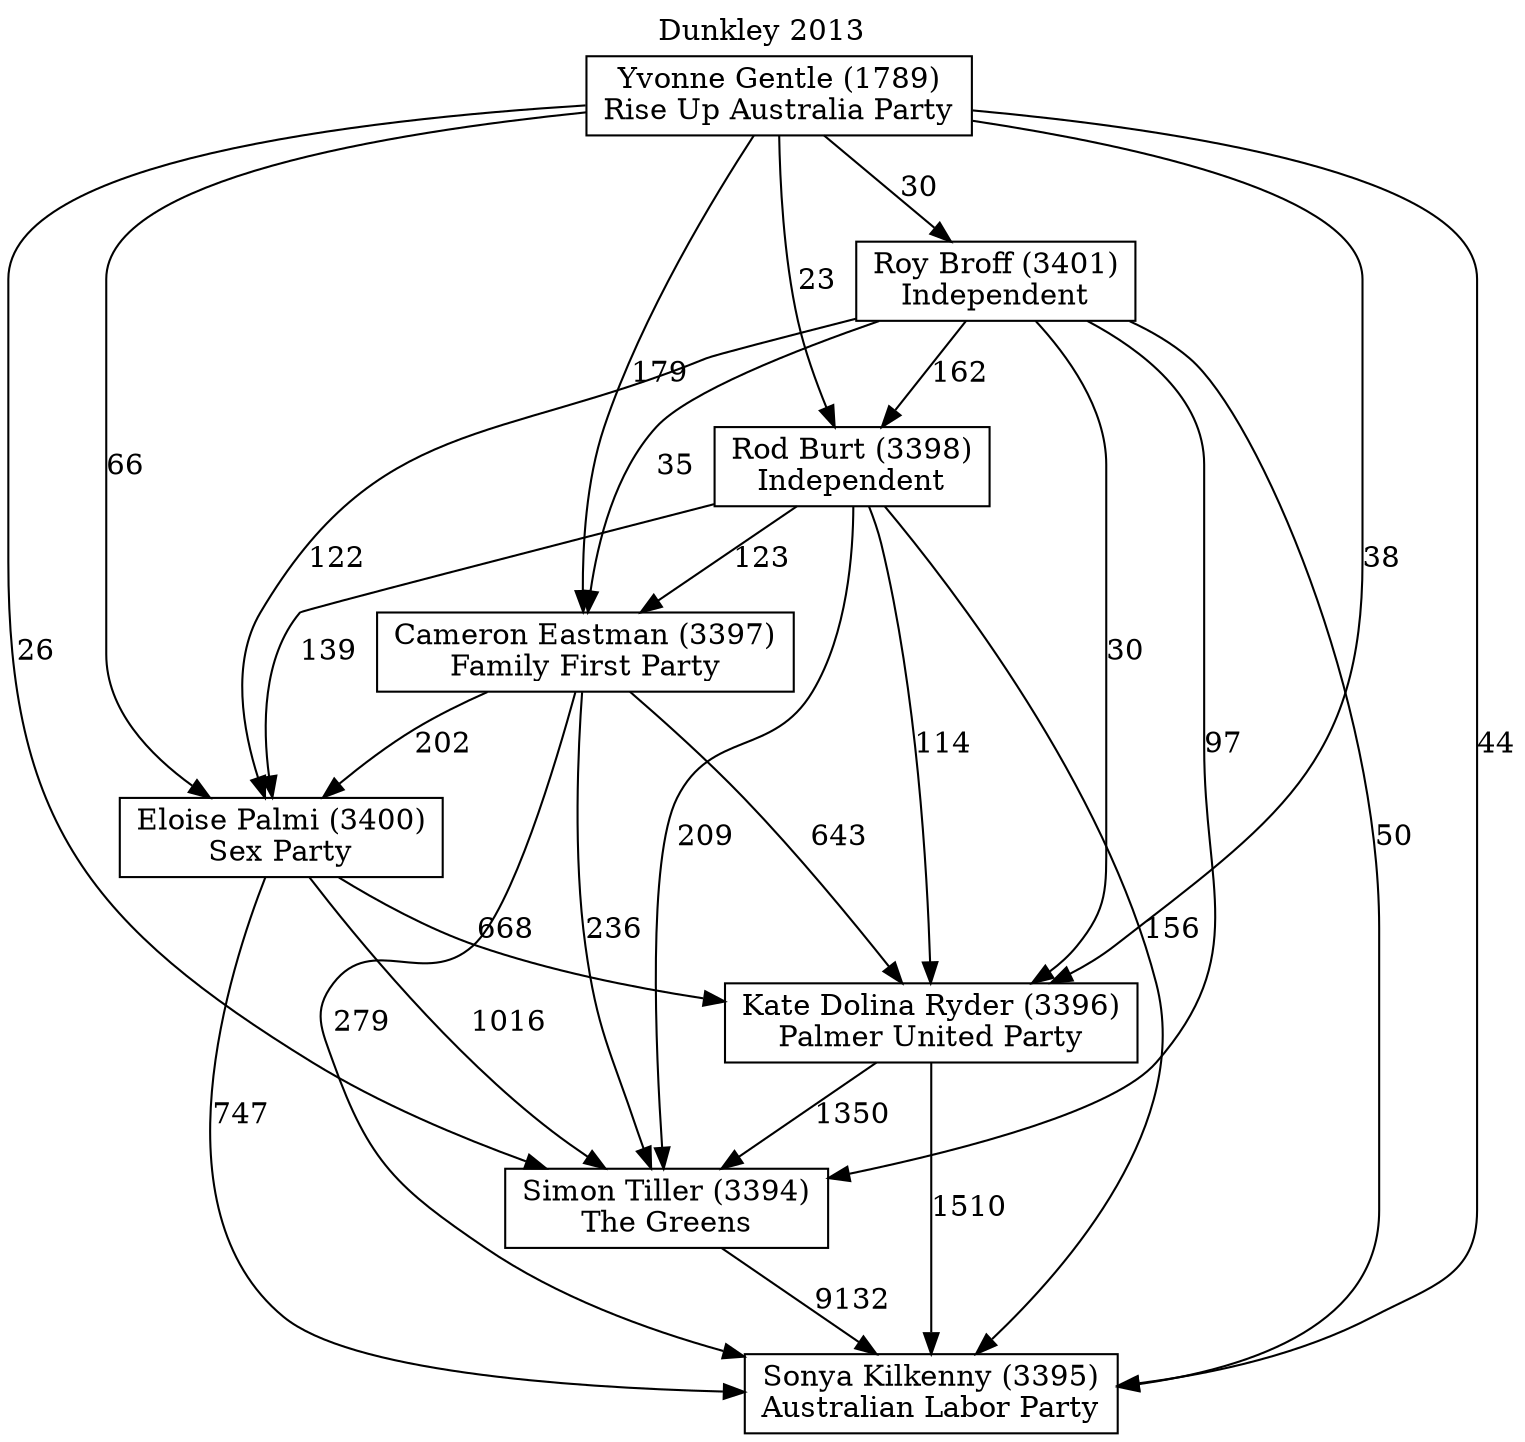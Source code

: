 // House preference flow
digraph "Sonya Kilkenny (3395)_Dunkley_2013" {
	graph [label="Dunkley 2013" labelloc=t mclimit=10]
	node [shape=box]
	"Sonya Kilkenny (3395)" [label="Sonya Kilkenny (3395)
Australian Labor Party"]
	"Simon Tiller (3394)" [label="Simon Tiller (3394)
The Greens"]
	"Kate Dolina Ryder (3396)" [label="Kate Dolina Ryder (3396)
Palmer United Party"]
	"Eloise Palmi (3400)" [label="Eloise Palmi (3400)
Sex Party"]
	"Cameron Eastman (3397)" [label="Cameron Eastman (3397)
Family First Party"]
	"Rod Burt (3398)" [label="Rod Burt (3398)
Independent"]
	"Roy Broff (3401)" [label="Roy Broff (3401)
Independent"]
	"Yvonne Gentle (1789)" [label="Yvonne Gentle (1789)
Rise Up Australia Party"]
	"Simon Tiller (3394)" -> "Sonya Kilkenny (3395)" [label=9132]
	"Kate Dolina Ryder (3396)" -> "Simon Tiller (3394)" [label=1350]
	"Eloise Palmi (3400)" -> "Kate Dolina Ryder (3396)" [label=668]
	"Cameron Eastman (3397)" -> "Eloise Palmi (3400)" [label=202]
	"Rod Burt (3398)" -> "Cameron Eastman (3397)" [label=123]
	"Roy Broff (3401)" -> "Rod Burt (3398)" [label=162]
	"Yvonne Gentle (1789)" -> "Roy Broff (3401)" [label=30]
	"Kate Dolina Ryder (3396)" -> "Sonya Kilkenny (3395)" [label=1510]
	"Eloise Palmi (3400)" -> "Sonya Kilkenny (3395)" [label=747]
	"Cameron Eastman (3397)" -> "Sonya Kilkenny (3395)" [label=279]
	"Rod Burt (3398)" -> "Sonya Kilkenny (3395)" [label=156]
	"Roy Broff (3401)" -> "Sonya Kilkenny (3395)" [label=50]
	"Yvonne Gentle (1789)" -> "Sonya Kilkenny (3395)" [label=44]
	"Yvonne Gentle (1789)" -> "Rod Burt (3398)" [label=23]
	"Roy Broff (3401)" -> "Cameron Eastman (3397)" [label=35]
	"Yvonne Gentle (1789)" -> "Cameron Eastman (3397)" [label=179]
	"Rod Burt (3398)" -> "Eloise Palmi (3400)" [label=139]
	"Roy Broff (3401)" -> "Eloise Palmi (3400)" [label=122]
	"Yvonne Gentle (1789)" -> "Eloise Palmi (3400)" [label=66]
	"Cameron Eastman (3397)" -> "Kate Dolina Ryder (3396)" [label=643]
	"Rod Burt (3398)" -> "Kate Dolina Ryder (3396)" [label=114]
	"Roy Broff (3401)" -> "Kate Dolina Ryder (3396)" [label=30]
	"Yvonne Gentle (1789)" -> "Kate Dolina Ryder (3396)" [label=38]
	"Eloise Palmi (3400)" -> "Simon Tiller (3394)" [label=1016]
	"Cameron Eastman (3397)" -> "Simon Tiller (3394)" [label=236]
	"Rod Burt (3398)" -> "Simon Tiller (3394)" [label=209]
	"Roy Broff (3401)" -> "Simon Tiller (3394)" [label=97]
	"Yvonne Gentle (1789)" -> "Simon Tiller (3394)" [label=26]
}
